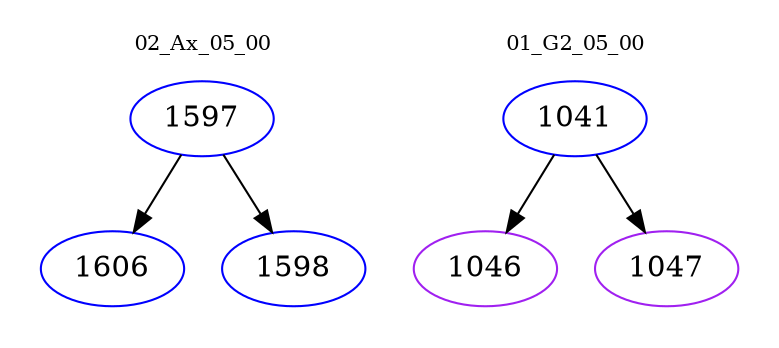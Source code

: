 digraph{
subgraph cluster_0 {
color = white
label = "02_Ax_05_00";
fontsize=10;
T0_1597 [label="1597", color="blue"]
T0_1597 -> T0_1606 [color="black"]
T0_1606 [label="1606", color="blue"]
T0_1597 -> T0_1598 [color="black"]
T0_1598 [label="1598", color="blue"]
}
subgraph cluster_1 {
color = white
label = "01_G2_05_00";
fontsize=10;
T1_1041 [label="1041", color="blue"]
T1_1041 -> T1_1046 [color="black"]
T1_1046 [label="1046", color="purple"]
T1_1041 -> T1_1047 [color="black"]
T1_1047 [label="1047", color="purple"]
}
}
